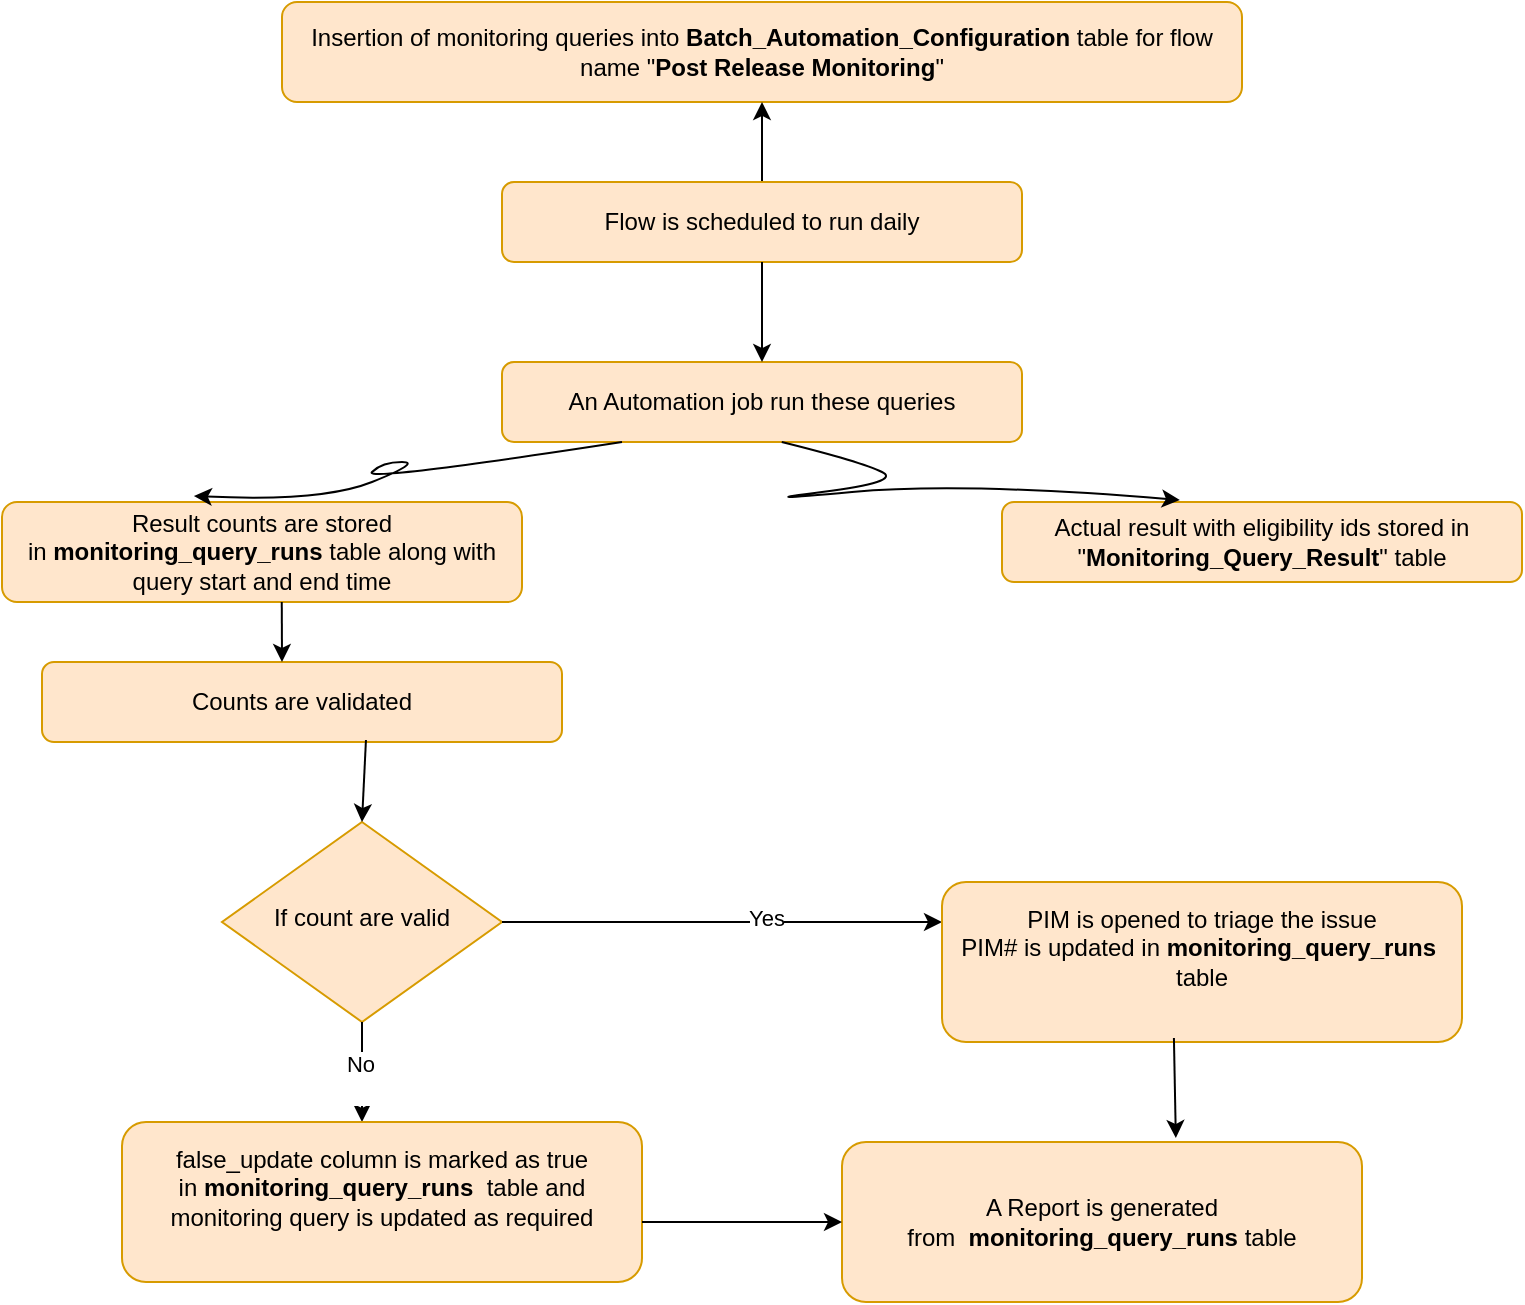 <mxfile version="24.2.5" type="github">
  <diagram id="C5RBs43oDa-KdzZeNtuy" name="Page-1">
    <mxGraphModel dx="1434" dy="772" grid="1" gridSize="10" guides="1" tooltips="1" connect="1" arrows="1" fold="1" page="1" pageScale="1" pageWidth="827" pageHeight="1169" math="0" shadow="0">
      <root>
        <mxCell id="WIyWlLk6GJQsqaUBKTNV-0" />
        <mxCell id="WIyWlLk6GJQsqaUBKTNV-1" parent="WIyWlLk6GJQsqaUBKTNV-0" />
        <mxCell id="WIyWlLk6GJQsqaUBKTNV-3" value="Insertion of monitoring queries into &lt;b&gt;Batch_Automation_Configuration&lt;/b&gt; table for flow name &quot;&lt;b&gt;Post Release Monitoring&lt;/b&gt;&quot;" style="rounded=1;whiteSpace=wrap;html=1;fontSize=12;glass=0;strokeWidth=1;shadow=0;fillColor=#ffe6cc;strokeColor=#d79b00;" parent="WIyWlLk6GJQsqaUBKTNV-1" vertex="1">
          <mxGeometry x="160" y="70" width="480" height="50" as="geometry" />
        </mxCell>
        <mxCell id="WIyWlLk6GJQsqaUBKTNV-10" value="If count are valid" style="rhombus;whiteSpace=wrap;html=1;shadow=0;fontFamily=Helvetica;fontSize=12;align=center;strokeWidth=1;spacing=6;spacingTop=-4;fillColor=#ffe6cc;strokeColor=#d79b00;" parent="WIyWlLk6GJQsqaUBKTNV-1" vertex="1">
          <mxGeometry x="130" y="480" width="140" height="100" as="geometry" />
        </mxCell>
        <mxCell id="OD_M7Np_1melGoLve8G8-6" value="" style="edgeStyle=orthogonalEdgeStyle;rounded=0;orthogonalLoop=1;jettySize=auto;html=1;" edge="1" parent="WIyWlLk6GJQsqaUBKTNV-1" source="OD_M7Np_1melGoLve8G8-1" target="WIyWlLk6GJQsqaUBKTNV-3">
          <mxGeometry relative="1" as="geometry" />
        </mxCell>
        <mxCell id="OD_M7Np_1melGoLve8G8-1" value="Flow is scheduled to run daily" style="rounded=1;whiteSpace=wrap;html=1;fontSize=12;glass=0;strokeWidth=1;shadow=0;fillColor=#ffe6cc;strokeColor=#d79b00;" vertex="1" parent="WIyWlLk6GJQsqaUBKTNV-1">
          <mxGeometry x="270" y="160" width="260" height="40" as="geometry" />
        </mxCell>
        <mxCell id="OD_M7Np_1melGoLve8G8-2" value="An Automation job run these queries" style="rounded=1;whiteSpace=wrap;html=1;fontSize=12;glass=0;strokeWidth=1;shadow=0;fillColor=#ffe6cc;strokeColor=#d79b00;" vertex="1" parent="WIyWlLk6GJQsqaUBKTNV-1">
          <mxGeometry x="270" y="250" width="260" height="40" as="geometry" />
        </mxCell>
        <mxCell id="OD_M7Np_1melGoLve8G8-7" value="" style="edgeStyle=orthogonalEdgeStyle;rounded=0;orthogonalLoop=1;jettySize=auto;html=1;entryX=0.5;entryY=0;entryDx=0;entryDy=0;exitX=0.5;exitY=1;exitDx=0;exitDy=0;" edge="1" parent="WIyWlLk6GJQsqaUBKTNV-1" source="OD_M7Np_1melGoLve8G8-1" target="OD_M7Np_1melGoLve8G8-2">
          <mxGeometry relative="1" as="geometry">
            <mxPoint x="410" y="180" as="sourcePoint" />
            <mxPoint x="410" y="130" as="targetPoint" />
          </mxGeometry>
        </mxCell>
        <mxCell id="OD_M7Np_1melGoLve8G8-17" value="Result counts are stored in&amp;nbsp;&lt;b&gt;monitoring_query_runs&lt;/b&gt; table along with query start and end time" style="rounded=1;whiteSpace=wrap;html=1;fontSize=12;glass=0;strokeWidth=1;shadow=0;fillColor=#ffe6cc;strokeColor=#d79b00;" vertex="1" parent="WIyWlLk6GJQsqaUBKTNV-1">
          <mxGeometry x="20" y="320" width="260" height="50" as="geometry" />
        </mxCell>
        <mxCell id="OD_M7Np_1melGoLve8G8-18" value="Actual result with eligibility ids stored in &quot;&lt;b&gt;Monitoring_Query_Result&lt;/b&gt;&quot; table" style="rounded=1;whiteSpace=wrap;html=1;fontSize=12;glass=0;strokeWidth=1;shadow=0;fillColor=#ffe6cc;strokeColor=#d79b00;" vertex="1" parent="WIyWlLk6GJQsqaUBKTNV-1">
          <mxGeometry x="520" y="320" width="260" height="40" as="geometry" />
        </mxCell>
        <mxCell id="OD_M7Np_1melGoLve8G8-19" value="" style="curved=1;endArrow=classic;html=1;rounded=0;entryX=0.369;entryY=-0.06;entryDx=0;entryDy=0;entryPerimeter=0;" edge="1" parent="WIyWlLk6GJQsqaUBKTNV-1" target="OD_M7Np_1melGoLve8G8-17">
          <mxGeometry width="50" height="50" relative="1" as="geometry">
            <mxPoint x="330" y="290" as="sourcePoint" />
            <mxPoint x="440" y="320" as="targetPoint" />
            <Array as="points">
              <mxPoint x="200" y="310" />
              <mxPoint x="210" y="300" />
              <mxPoint x="230" y="300" />
              <mxPoint x="180" y="320" />
            </Array>
          </mxGeometry>
        </mxCell>
        <mxCell id="OD_M7Np_1melGoLve8G8-21" value="" style="curved=1;endArrow=classic;html=1;rounded=0;entryX=0.342;entryY=-0.025;entryDx=0;entryDy=0;entryPerimeter=0;exitX=0.538;exitY=1;exitDx=0;exitDy=0;exitPerimeter=0;" edge="1" parent="WIyWlLk6GJQsqaUBKTNV-1" source="OD_M7Np_1melGoLve8G8-2" target="OD_M7Np_1melGoLve8G8-18">
          <mxGeometry width="50" height="50" relative="1" as="geometry">
            <mxPoint x="390" y="370" as="sourcePoint" />
            <mxPoint x="440" y="320" as="targetPoint" />
            <Array as="points">
              <mxPoint x="450" y="300" />
              <mxPoint x="470" y="310" />
              <mxPoint x="390" y="320" />
              <mxPoint x="500" y="310" />
            </Array>
          </mxGeometry>
        </mxCell>
        <mxCell id="OD_M7Np_1melGoLve8G8-22" value="Counts are validated" style="rounded=1;whiteSpace=wrap;html=1;fontSize=12;glass=0;strokeWidth=1;shadow=0;fillColor=#ffe6cc;strokeColor=#d79b00;" vertex="1" parent="WIyWlLk6GJQsqaUBKTNV-1">
          <mxGeometry x="40" y="400" width="260" height="40" as="geometry" />
        </mxCell>
        <mxCell id="OD_M7Np_1melGoLve8G8-24" value="" style="endArrow=classic;html=1;rounded=0;exitX=0.538;exitY=1;exitDx=0;exitDy=0;exitPerimeter=0;" edge="1" parent="WIyWlLk6GJQsqaUBKTNV-1" source="OD_M7Np_1melGoLve8G8-17">
          <mxGeometry width="50" height="50" relative="1" as="geometry">
            <mxPoint x="390" y="370" as="sourcePoint" />
            <mxPoint x="160" y="400" as="targetPoint" />
          </mxGeometry>
        </mxCell>
        <mxCell id="OD_M7Np_1melGoLve8G8-26" value="" style="endArrow=classic;html=1;rounded=0;entryX=0.5;entryY=0;entryDx=0;entryDy=0;exitX=0.623;exitY=0.975;exitDx=0;exitDy=0;exitPerimeter=0;" edge="1" parent="WIyWlLk6GJQsqaUBKTNV-1" source="OD_M7Np_1melGoLve8G8-22" target="WIyWlLk6GJQsqaUBKTNV-10">
          <mxGeometry width="50" height="50" relative="1" as="geometry">
            <mxPoint x="200" y="450" as="sourcePoint" />
            <mxPoint x="190" y="470" as="targetPoint" />
          </mxGeometry>
        </mxCell>
        <mxCell id="OD_M7Np_1melGoLve8G8-27" value="" style="endArrow=classic;html=1;rounded=0;" edge="1" parent="WIyWlLk6GJQsqaUBKTNV-1">
          <mxGeometry width="50" height="50" relative="1" as="geometry">
            <mxPoint x="270" y="530" as="sourcePoint" />
            <mxPoint x="490" y="530" as="targetPoint" />
          </mxGeometry>
        </mxCell>
        <mxCell id="OD_M7Np_1melGoLve8G8-28" value="Yes" style="edgeLabel;html=1;align=center;verticalAlign=middle;resizable=0;points=[];" vertex="1" connectable="0" parent="OD_M7Np_1melGoLve8G8-27">
          <mxGeometry x="0.2" y="2" relative="1" as="geometry">
            <mxPoint as="offset" />
          </mxGeometry>
        </mxCell>
        <mxCell id="OD_M7Np_1melGoLve8G8-29" value="" style="endArrow=classic;html=1;rounded=0;" edge="1" parent="WIyWlLk6GJQsqaUBKTNV-1">
          <mxGeometry width="50" height="50" relative="1" as="geometry">
            <mxPoint x="200" y="580" as="sourcePoint" />
            <mxPoint x="200" y="630" as="targetPoint" />
          </mxGeometry>
        </mxCell>
        <mxCell id="OD_M7Np_1melGoLve8G8-30" value="No&lt;div&gt;&lt;br&gt;&lt;/div&gt;" style="edgeLabel;html=1;align=center;verticalAlign=middle;resizable=0;points=[];" vertex="1" connectable="0" parent="OD_M7Np_1melGoLve8G8-29">
          <mxGeometry x="0.1" y="-1" relative="1" as="geometry">
            <mxPoint as="offset" />
          </mxGeometry>
        </mxCell>
        <mxCell id="OD_M7Np_1melGoLve8G8-31" value="PIM is opened to triage the issue&lt;div&gt;PIM# is updated in&amp;nbsp;&lt;b style=&quot;background-color: initial;&quot;&gt;monitoring_query_runs&lt;/b&gt;&lt;span style=&quot;background-color: initial;&quot;&gt;&amp;nbsp; table&lt;/span&gt;&lt;/div&gt;&lt;div&gt;&lt;span style=&quot;background-color: initial;&quot;&gt;&lt;br&gt;&lt;/span&gt;&lt;/div&gt;" style="rounded=1;whiteSpace=wrap;html=1;fontSize=12;glass=0;strokeWidth=1;shadow=0;fillColor=#ffe6cc;strokeColor=#d79b00;" vertex="1" parent="WIyWlLk6GJQsqaUBKTNV-1">
          <mxGeometry x="490" y="510" width="260" height="80" as="geometry" />
        </mxCell>
        <mxCell id="OD_M7Np_1melGoLve8G8-32" value="false_update column is marked as true in&amp;nbsp;&lt;b style=&quot;background-color: initial;&quot;&gt;monitoring_query_runs&lt;/b&gt;&lt;span style=&quot;background-color: initial;&quot;&gt;&amp;nbsp; table and&lt;/span&gt;&lt;div&gt;&lt;span style=&quot;background-color: initial;&quot;&gt;monitoring query is updated as required&lt;/span&gt;&lt;/div&gt;&lt;div&gt;&lt;span style=&quot;background-color: initial;&quot;&gt;&lt;br&gt;&lt;/span&gt;&lt;/div&gt;" style="rounded=1;whiteSpace=wrap;html=1;fontSize=12;glass=0;strokeWidth=1;shadow=0;fillColor=#ffe6cc;strokeColor=#d79b00;" vertex="1" parent="WIyWlLk6GJQsqaUBKTNV-1">
          <mxGeometry x="80" y="630" width="260" height="80" as="geometry" />
        </mxCell>
        <mxCell id="OD_M7Np_1melGoLve8G8-33" value="&lt;div&gt;&lt;span style=&quot;background-color: initial;&quot;&gt;A Report is generated from&amp;nbsp;&amp;nbsp;&lt;/span&gt;&lt;b style=&quot;background-color: initial;&quot;&gt;monitoring_query_runs&lt;/b&gt;&lt;span style=&quot;background-color: initial;&quot;&gt;&amp;nbsp;&lt;/span&gt;&lt;span style=&quot;background-color: initial;&quot;&gt;table&lt;/span&gt;&lt;/div&gt;" style="rounded=1;whiteSpace=wrap;html=1;fontSize=12;glass=0;strokeWidth=1;shadow=0;fillColor=#ffe6cc;strokeColor=#d79b00;" vertex="1" parent="WIyWlLk6GJQsqaUBKTNV-1">
          <mxGeometry x="440" y="640" width="260" height="80" as="geometry" />
        </mxCell>
        <mxCell id="OD_M7Np_1melGoLve8G8-34" value="" style="endArrow=classic;html=1;rounded=0;entryX=0;entryY=0.5;entryDx=0;entryDy=0;" edge="1" parent="WIyWlLk6GJQsqaUBKTNV-1" target="OD_M7Np_1melGoLve8G8-33">
          <mxGeometry width="50" height="50" relative="1" as="geometry">
            <mxPoint x="340" y="680" as="sourcePoint" />
            <mxPoint x="390" y="630" as="targetPoint" />
          </mxGeometry>
        </mxCell>
        <mxCell id="OD_M7Np_1melGoLve8G8-36" value="" style="endArrow=classic;html=1;rounded=0;entryX=0.642;entryY=-0.025;entryDx=0;entryDy=0;entryPerimeter=0;exitX=0.446;exitY=0.975;exitDx=0;exitDy=0;exitPerimeter=0;" edge="1" parent="WIyWlLk6GJQsqaUBKTNV-1" source="OD_M7Np_1melGoLve8G8-31" target="OD_M7Np_1melGoLve8G8-33">
          <mxGeometry width="50" height="50" relative="1" as="geometry">
            <mxPoint x="390" y="470" as="sourcePoint" />
            <mxPoint x="440" y="420" as="targetPoint" />
          </mxGeometry>
        </mxCell>
      </root>
    </mxGraphModel>
  </diagram>
</mxfile>
